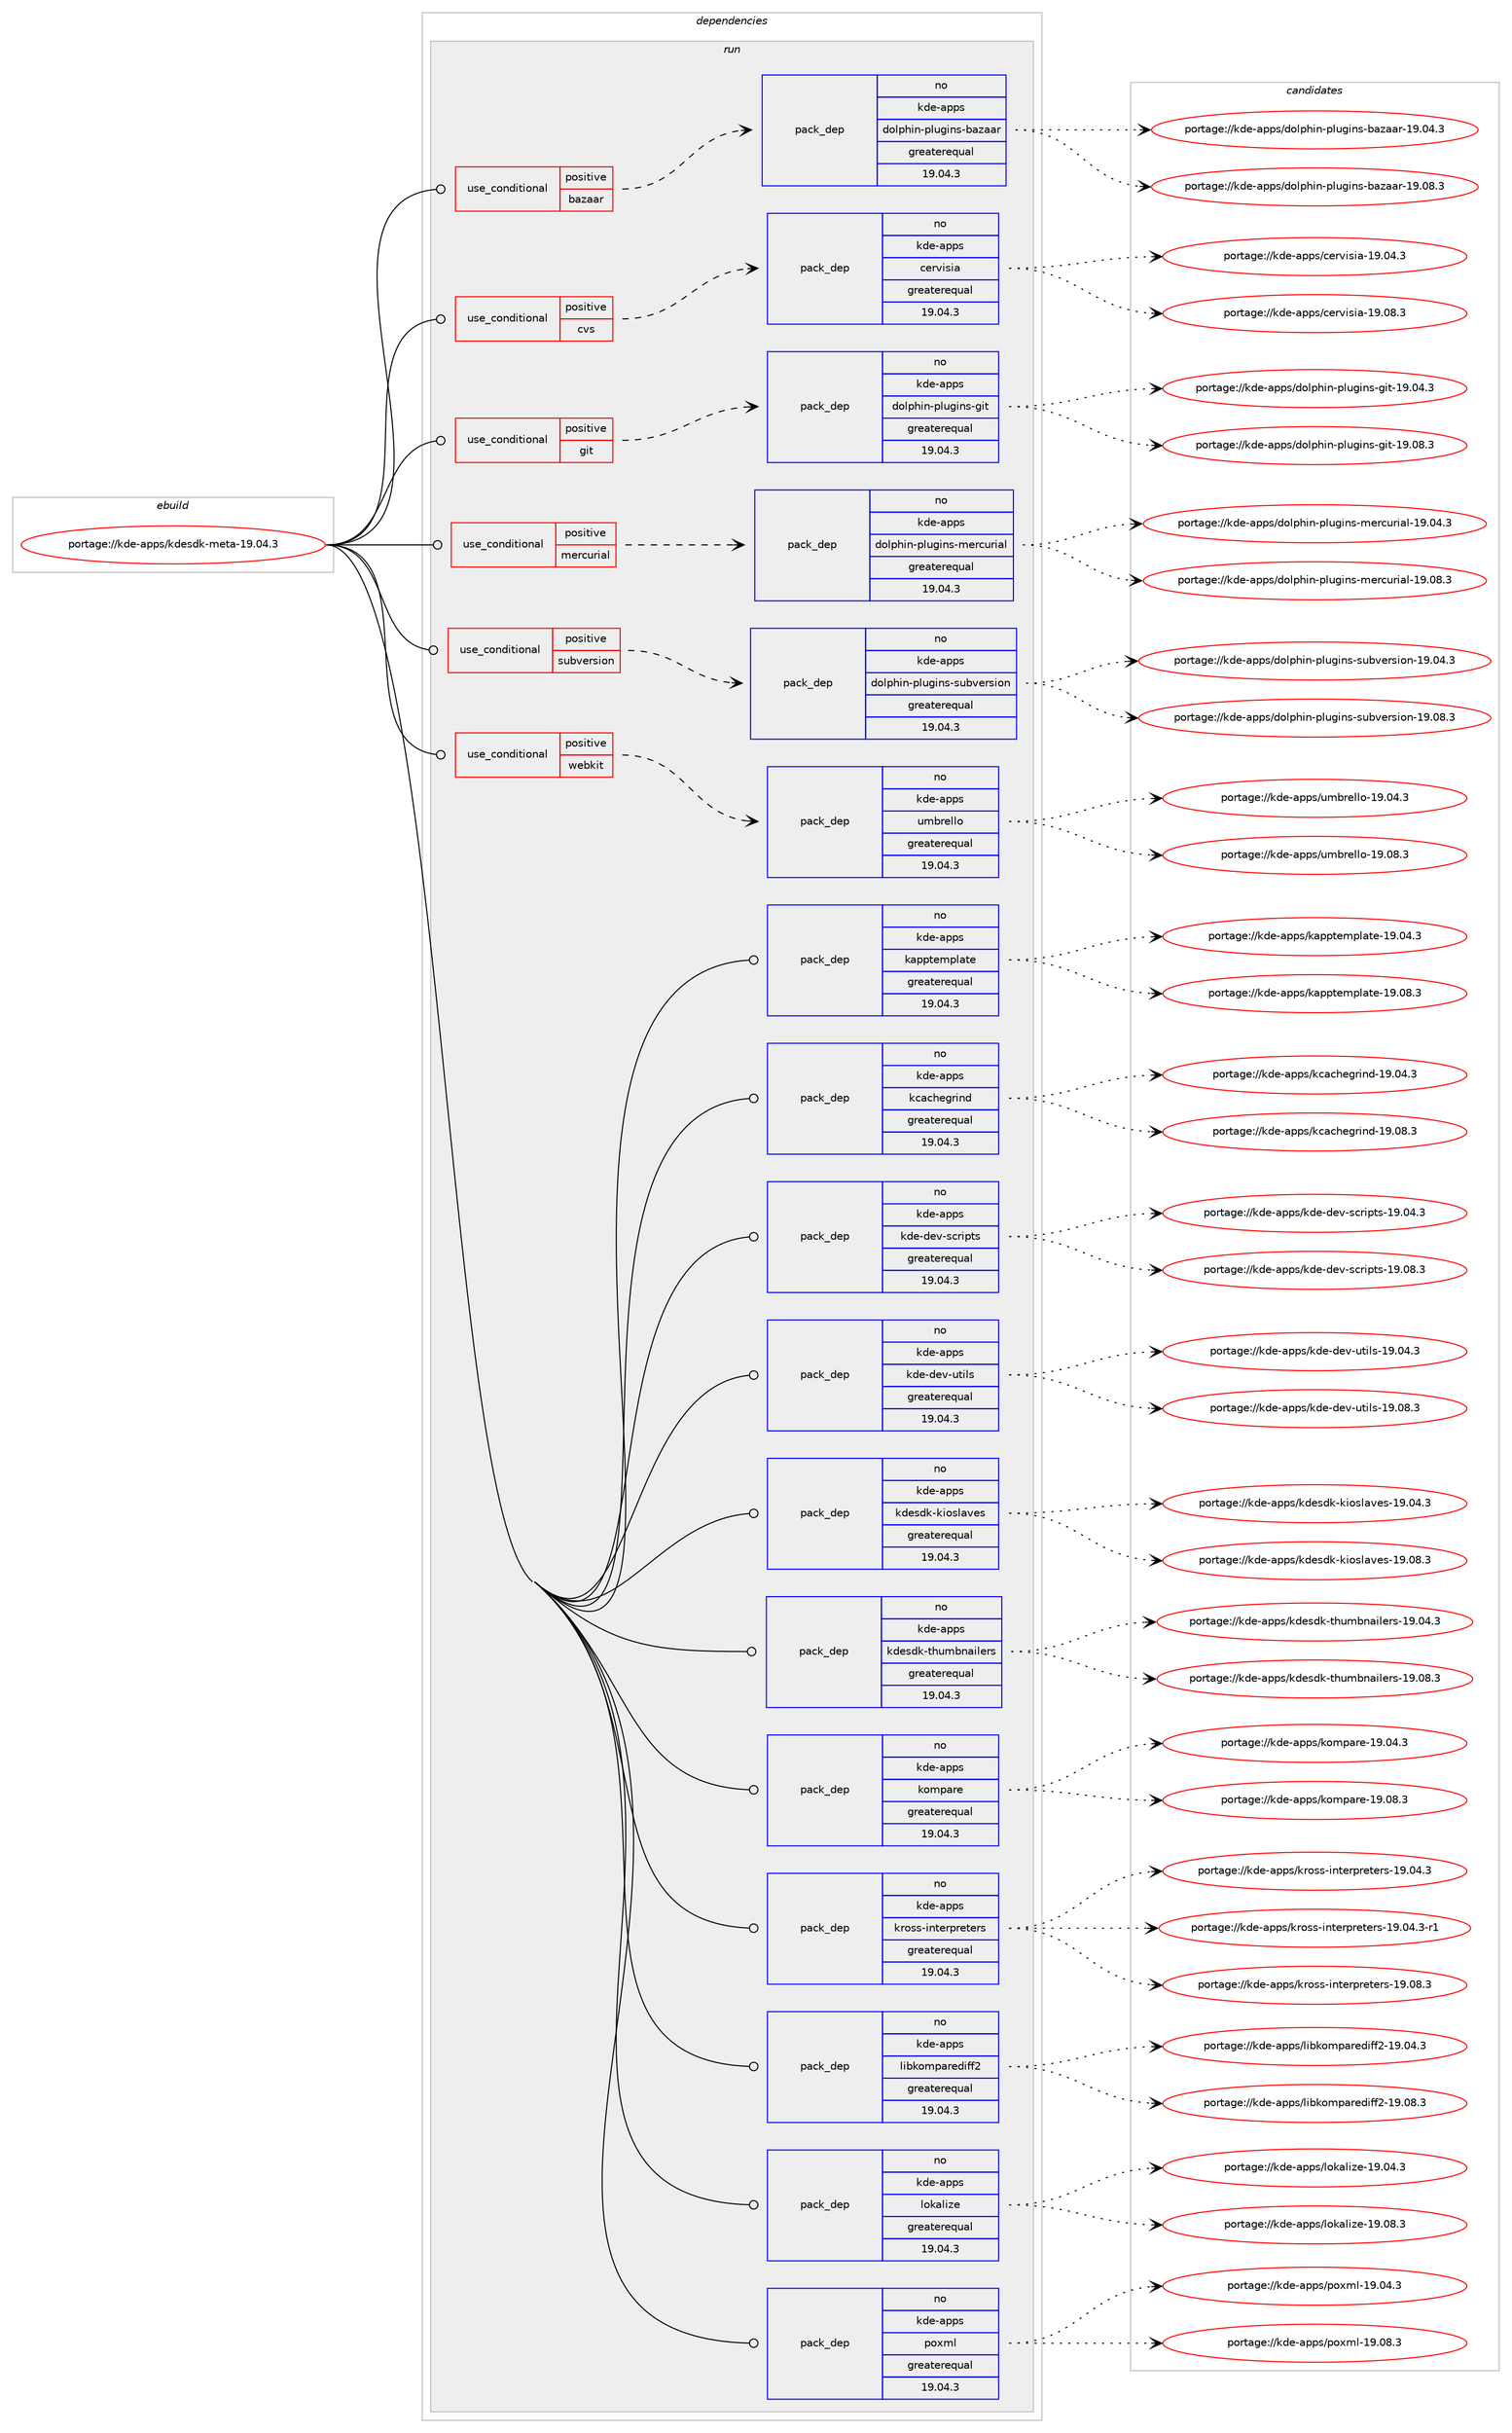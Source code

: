 digraph prolog {

# *************
# Graph options
# *************

newrank=true;
concentrate=true;
compound=true;
graph [rankdir=LR,fontname=Helvetica,fontsize=10,ranksep=1.5];#, ranksep=2.5, nodesep=0.2];
edge  [arrowhead=vee];
node  [fontname=Helvetica,fontsize=10];

# **********
# The ebuild
# **********

subgraph cluster_leftcol {
color=gray;
rank=same;
label=<<i>ebuild</i>>;
id [label="portage://kde-apps/kdesdk-meta-19.04.3", color=red, width=4, href="../kde-apps/kdesdk-meta-19.04.3.svg"];
}

# ****************
# The dependencies
# ****************

subgraph cluster_midcol {
color=gray;
label=<<i>dependencies</i>>;
subgraph cluster_compile {
fillcolor="#eeeeee";
style=filled;
label=<<i>compile</i>>;
}
subgraph cluster_compileandrun {
fillcolor="#eeeeee";
style=filled;
label=<<i>compile and run</i>>;
}
subgraph cluster_run {
fillcolor="#eeeeee";
style=filled;
label=<<i>run</i>>;
subgraph cond75126 {
dependency288913 [label=<<TABLE BORDER="0" CELLBORDER="1" CELLSPACING="0" CELLPADDING="4"><TR><TD ROWSPAN="3" CELLPADDING="10">use_conditional</TD></TR><TR><TD>positive</TD></TR><TR><TD>bazaar</TD></TR></TABLE>>, shape=none, color=red];
subgraph pack209457 {
dependency288914 [label=<<TABLE BORDER="0" CELLBORDER="1" CELLSPACING="0" CELLPADDING="4" WIDTH="220"><TR><TD ROWSPAN="6" CELLPADDING="30">pack_dep</TD></TR><TR><TD WIDTH="110">no</TD></TR><TR><TD>kde-apps</TD></TR><TR><TD>dolphin-plugins-bazaar</TD></TR><TR><TD>greaterequal</TD></TR><TR><TD>19.04.3</TD></TR></TABLE>>, shape=none, color=blue];
}
dependency288913:e -> dependency288914:w [weight=20,style="dashed",arrowhead="vee"];
}
id:e -> dependency288913:w [weight=20,style="solid",arrowhead="odot"];
subgraph cond75127 {
dependency288915 [label=<<TABLE BORDER="0" CELLBORDER="1" CELLSPACING="0" CELLPADDING="4"><TR><TD ROWSPAN="3" CELLPADDING="10">use_conditional</TD></TR><TR><TD>positive</TD></TR><TR><TD>cvs</TD></TR></TABLE>>, shape=none, color=red];
subgraph pack209458 {
dependency288916 [label=<<TABLE BORDER="0" CELLBORDER="1" CELLSPACING="0" CELLPADDING="4" WIDTH="220"><TR><TD ROWSPAN="6" CELLPADDING="30">pack_dep</TD></TR><TR><TD WIDTH="110">no</TD></TR><TR><TD>kde-apps</TD></TR><TR><TD>cervisia</TD></TR><TR><TD>greaterequal</TD></TR><TR><TD>19.04.3</TD></TR></TABLE>>, shape=none, color=blue];
}
dependency288915:e -> dependency288916:w [weight=20,style="dashed",arrowhead="vee"];
}
id:e -> dependency288915:w [weight=20,style="solid",arrowhead="odot"];
subgraph cond75128 {
dependency288917 [label=<<TABLE BORDER="0" CELLBORDER="1" CELLSPACING="0" CELLPADDING="4"><TR><TD ROWSPAN="3" CELLPADDING="10">use_conditional</TD></TR><TR><TD>positive</TD></TR><TR><TD>git</TD></TR></TABLE>>, shape=none, color=red];
subgraph pack209459 {
dependency288918 [label=<<TABLE BORDER="0" CELLBORDER="1" CELLSPACING="0" CELLPADDING="4" WIDTH="220"><TR><TD ROWSPAN="6" CELLPADDING="30">pack_dep</TD></TR><TR><TD WIDTH="110">no</TD></TR><TR><TD>kde-apps</TD></TR><TR><TD>dolphin-plugins-git</TD></TR><TR><TD>greaterequal</TD></TR><TR><TD>19.04.3</TD></TR></TABLE>>, shape=none, color=blue];
}
dependency288917:e -> dependency288918:w [weight=20,style="dashed",arrowhead="vee"];
}
id:e -> dependency288917:w [weight=20,style="solid",arrowhead="odot"];
subgraph cond75129 {
dependency288919 [label=<<TABLE BORDER="0" CELLBORDER="1" CELLSPACING="0" CELLPADDING="4"><TR><TD ROWSPAN="3" CELLPADDING="10">use_conditional</TD></TR><TR><TD>positive</TD></TR><TR><TD>mercurial</TD></TR></TABLE>>, shape=none, color=red];
subgraph pack209460 {
dependency288920 [label=<<TABLE BORDER="0" CELLBORDER="1" CELLSPACING="0" CELLPADDING="4" WIDTH="220"><TR><TD ROWSPAN="6" CELLPADDING="30">pack_dep</TD></TR><TR><TD WIDTH="110">no</TD></TR><TR><TD>kde-apps</TD></TR><TR><TD>dolphin-plugins-mercurial</TD></TR><TR><TD>greaterequal</TD></TR><TR><TD>19.04.3</TD></TR></TABLE>>, shape=none, color=blue];
}
dependency288919:e -> dependency288920:w [weight=20,style="dashed",arrowhead="vee"];
}
id:e -> dependency288919:w [weight=20,style="solid",arrowhead="odot"];
subgraph cond75130 {
dependency288921 [label=<<TABLE BORDER="0" CELLBORDER="1" CELLSPACING="0" CELLPADDING="4"><TR><TD ROWSPAN="3" CELLPADDING="10">use_conditional</TD></TR><TR><TD>positive</TD></TR><TR><TD>subversion</TD></TR></TABLE>>, shape=none, color=red];
subgraph pack209461 {
dependency288922 [label=<<TABLE BORDER="0" CELLBORDER="1" CELLSPACING="0" CELLPADDING="4" WIDTH="220"><TR><TD ROWSPAN="6" CELLPADDING="30">pack_dep</TD></TR><TR><TD WIDTH="110">no</TD></TR><TR><TD>kde-apps</TD></TR><TR><TD>dolphin-plugins-subversion</TD></TR><TR><TD>greaterequal</TD></TR><TR><TD>19.04.3</TD></TR></TABLE>>, shape=none, color=blue];
}
dependency288921:e -> dependency288922:w [weight=20,style="dashed",arrowhead="vee"];
}
id:e -> dependency288921:w [weight=20,style="solid",arrowhead="odot"];
subgraph cond75131 {
dependency288923 [label=<<TABLE BORDER="0" CELLBORDER="1" CELLSPACING="0" CELLPADDING="4"><TR><TD ROWSPAN="3" CELLPADDING="10">use_conditional</TD></TR><TR><TD>positive</TD></TR><TR><TD>webkit</TD></TR></TABLE>>, shape=none, color=red];
subgraph pack209462 {
dependency288924 [label=<<TABLE BORDER="0" CELLBORDER="1" CELLSPACING="0" CELLPADDING="4" WIDTH="220"><TR><TD ROWSPAN="6" CELLPADDING="30">pack_dep</TD></TR><TR><TD WIDTH="110">no</TD></TR><TR><TD>kde-apps</TD></TR><TR><TD>umbrello</TD></TR><TR><TD>greaterequal</TD></TR><TR><TD>19.04.3</TD></TR></TABLE>>, shape=none, color=blue];
}
dependency288923:e -> dependency288924:w [weight=20,style="dashed",arrowhead="vee"];
}
id:e -> dependency288923:w [weight=20,style="solid",arrowhead="odot"];
subgraph pack209463 {
dependency288925 [label=<<TABLE BORDER="0" CELLBORDER="1" CELLSPACING="0" CELLPADDING="4" WIDTH="220"><TR><TD ROWSPAN="6" CELLPADDING="30">pack_dep</TD></TR><TR><TD WIDTH="110">no</TD></TR><TR><TD>kde-apps</TD></TR><TR><TD>kapptemplate</TD></TR><TR><TD>greaterequal</TD></TR><TR><TD>19.04.3</TD></TR></TABLE>>, shape=none, color=blue];
}
id:e -> dependency288925:w [weight=20,style="solid",arrowhead="odot"];
subgraph pack209464 {
dependency288926 [label=<<TABLE BORDER="0" CELLBORDER="1" CELLSPACING="0" CELLPADDING="4" WIDTH="220"><TR><TD ROWSPAN="6" CELLPADDING="30">pack_dep</TD></TR><TR><TD WIDTH="110">no</TD></TR><TR><TD>kde-apps</TD></TR><TR><TD>kcachegrind</TD></TR><TR><TD>greaterequal</TD></TR><TR><TD>19.04.3</TD></TR></TABLE>>, shape=none, color=blue];
}
id:e -> dependency288926:w [weight=20,style="solid",arrowhead="odot"];
subgraph pack209465 {
dependency288927 [label=<<TABLE BORDER="0" CELLBORDER="1" CELLSPACING="0" CELLPADDING="4" WIDTH="220"><TR><TD ROWSPAN="6" CELLPADDING="30">pack_dep</TD></TR><TR><TD WIDTH="110">no</TD></TR><TR><TD>kde-apps</TD></TR><TR><TD>kde-dev-scripts</TD></TR><TR><TD>greaterequal</TD></TR><TR><TD>19.04.3</TD></TR></TABLE>>, shape=none, color=blue];
}
id:e -> dependency288927:w [weight=20,style="solid",arrowhead="odot"];
subgraph pack209466 {
dependency288928 [label=<<TABLE BORDER="0" CELLBORDER="1" CELLSPACING="0" CELLPADDING="4" WIDTH="220"><TR><TD ROWSPAN="6" CELLPADDING="30">pack_dep</TD></TR><TR><TD WIDTH="110">no</TD></TR><TR><TD>kde-apps</TD></TR><TR><TD>kde-dev-utils</TD></TR><TR><TD>greaterequal</TD></TR><TR><TD>19.04.3</TD></TR></TABLE>>, shape=none, color=blue];
}
id:e -> dependency288928:w [weight=20,style="solid",arrowhead="odot"];
subgraph pack209467 {
dependency288929 [label=<<TABLE BORDER="0" CELLBORDER="1" CELLSPACING="0" CELLPADDING="4" WIDTH="220"><TR><TD ROWSPAN="6" CELLPADDING="30">pack_dep</TD></TR><TR><TD WIDTH="110">no</TD></TR><TR><TD>kde-apps</TD></TR><TR><TD>kdesdk-kioslaves</TD></TR><TR><TD>greaterequal</TD></TR><TR><TD>19.04.3</TD></TR></TABLE>>, shape=none, color=blue];
}
id:e -> dependency288929:w [weight=20,style="solid",arrowhead="odot"];
subgraph pack209468 {
dependency288930 [label=<<TABLE BORDER="0" CELLBORDER="1" CELLSPACING="0" CELLPADDING="4" WIDTH="220"><TR><TD ROWSPAN="6" CELLPADDING="30">pack_dep</TD></TR><TR><TD WIDTH="110">no</TD></TR><TR><TD>kde-apps</TD></TR><TR><TD>kdesdk-thumbnailers</TD></TR><TR><TD>greaterequal</TD></TR><TR><TD>19.04.3</TD></TR></TABLE>>, shape=none, color=blue];
}
id:e -> dependency288930:w [weight=20,style="solid",arrowhead="odot"];
subgraph pack209469 {
dependency288931 [label=<<TABLE BORDER="0" CELLBORDER="1" CELLSPACING="0" CELLPADDING="4" WIDTH="220"><TR><TD ROWSPAN="6" CELLPADDING="30">pack_dep</TD></TR><TR><TD WIDTH="110">no</TD></TR><TR><TD>kde-apps</TD></TR><TR><TD>kompare</TD></TR><TR><TD>greaterequal</TD></TR><TR><TD>19.04.3</TD></TR></TABLE>>, shape=none, color=blue];
}
id:e -> dependency288931:w [weight=20,style="solid",arrowhead="odot"];
subgraph pack209470 {
dependency288932 [label=<<TABLE BORDER="0" CELLBORDER="1" CELLSPACING="0" CELLPADDING="4" WIDTH="220"><TR><TD ROWSPAN="6" CELLPADDING="30">pack_dep</TD></TR><TR><TD WIDTH="110">no</TD></TR><TR><TD>kde-apps</TD></TR><TR><TD>kross-interpreters</TD></TR><TR><TD>greaterequal</TD></TR><TR><TD>19.04.3</TD></TR></TABLE>>, shape=none, color=blue];
}
id:e -> dependency288932:w [weight=20,style="solid",arrowhead="odot"];
subgraph pack209471 {
dependency288933 [label=<<TABLE BORDER="0" CELLBORDER="1" CELLSPACING="0" CELLPADDING="4" WIDTH="220"><TR><TD ROWSPAN="6" CELLPADDING="30">pack_dep</TD></TR><TR><TD WIDTH="110">no</TD></TR><TR><TD>kde-apps</TD></TR><TR><TD>libkomparediff2</TD></TR><TR><TD>greaterequal</TD></TR><TR><TD>19.04.3</TD></TR></TABLE>>, shape=none, color=blue];
}
id:e -> dependency288933:w [weight=20,style="solid",arrowhead="odot"];
subgraph pack209472 {
dependency288934 [label=<<TABLE BORDER="0" CELLBORDER="1" CELLSPACING="0" CELLPADDING="4" WIDTH="220"><TR><TD ROWSPAN="6" CELLPADDING="30">pack_dep</TD></TR><TR><TD WIDTH="110">no</TD></TR><TR><TD>kde-apps</TD></TR><TR><TD>lokalize</TD></TR><TR><TD>greaterequal</TD></TR><TR><TD>19.04.3</TD></TR></TABLE>>, shape=none, color=blue];
}
id:e -> dependency288934:w [weight=20,style="solid",arrowhead="odot"];
subgraph pack209473 {
dependency288935 [label=<<TABLE BORDER="0" CELLBORDER="1" CELLSPACING="0" CELLPADDING="4" WIDTH="220"><TR><TD ROWSPAN="6" CELLPADDING="30">pack_dep</TD></TR><TR><TD WIDTH="110">no</TD></TR><TR><TD>kde-apps</TD></TR><TR><TD>poxml</TD></TR><TR><TD>greaterequal</TD></TR><TR><TD>19.04.3</TD></TR></TABLE>>, shape=none, color=blue];
}
id:e -> dependency288935:w [weight=20,style="solid",arrowhead="odot"];
}
}

# **************
# The candidates
# **************

subgraph cluster_choices {
rank=same;
color=gray;
label=<<i>candidates</i>>;

subgraph choice209457 {
color=black;
nodesep=1;
choiceportage1071001014597112112115471001111081121041051104511210811710310511011545989712297971144549574648524651 [label="portage://kde-apps/dolphin-plugins-bazaar-19.04.3", color=red, width=4,href="../kde-apps/dolphin-plugins-bazaar-19.04.3.svg"];
choiceportage1071001014597112112115471001111081121041051104511210811710310511011545989712297971144549574648564651 [label="portage://kde-apps/dolphin-plugins-bazaar-19.08.3", color=red, width=4,href="../kde-apps/dolphin-plugins-bazaar-19.08.3.svg"];
dependency288914:e -> choiceportage1071001014597112112115471001111081121041051104511210811710310511011545989712297971144549574648524651:w [style=dotted,weight="100"];
dependency288914:e -> choiceportage1071001014597112112115471001111081121041051104511210811710310511011545989712297971144549574648564651:w [style=dotted,weight="100"];
}
subgraph choice209458 {
color=black;
nodesep=1;
choiceportage10710010145971121121154799101114118105115105974549574648524651 [label="portage://kde-apps/cervisia-19.04.3", color=red, width=4,href="../kde-apps/cervisia-19.04.3.svg"];
choiceportage10710010145971121121154799101114118105115105974549574648564651 [label="portage://kde-apps/cervisia-19.08.3", color=red, width=4,href="../kde-apps/cervisia-19.08.3.svg"];
dependency288916:e -> choiceportage10710010145971121121154799101114118105115105974549574648524651:w [style=dotted,weight="100"];
dependency288916:e -> choiceportage10710010145971121121154799101114118105115105974549574648564651:w [style=dotted,weight="100"];
}
subgraph choice209459 {
color=black;
nodesep=1;
choiceportage10710010145971121121154710011110811210410511045112108117103105110115451031051164549574648524651 [label="portage://kde-apps/dolphin-plugins-git-19.04.3", color=red, width=4,href="../kde-apps/dolphin-plugins-git-19.04.3.svg"];
choiceportage10710010145971121121154710011110811210410511045112108117103105110115451031051164549574648564651 [label="portage://kde-apps/dolphin-plugins-git-19.08.3", color=red, width=4,href="../kde-apps/dolphin-plugins-git-19.08.3.svg"];
dependency288918:e -> choiceportage10710010145971121121154710011110811210410511045112108117103105110115451031051164549574648524651:w [style=dotted,weight="100"];
dependency288918:e -> choiceportage10710010145971121121154710011110811210410511045112108117103105110115451031051164549574648564651:w [style=dotted,weight="100"];
}
subgraph choice209460 {
color=black;
nodesep=1;
choiceportage107100101459711211211547100111108112104105110451121081171031051101154510910111499117114105971084549574648524651 [label="portage://kde-apps/dolphin-plugins-mercurial-19.04.3", color=red, width=4,href="../kde-apps/dolphin-plugins-mercurial-19.04.3.svg"];
choiceportage107100101459711211211547100111108112104105110451121081171031051101154510910111499117114105971084549574648564651 [label="portage://kde-apps/dolphin-plugins-mercurial-19.08.3", color=red, width=4,href="../kde-apps/dolphin-plugins-mercurial-19.08.3.svg"];
dependency288920:e -> choiceportage107100101459711211211547100111108112104105110451121081171031051101154510910111499117114105971084549574648524651:w [style=dotted,weight="100"];
dependency288920:e -> choiceportage107100101459711211211547100111108112104105110451121081171031051101154510910111499117114105971084549574648564651:w [style=dotted,weight="100"];
}
subgraph choice209461 {
color=black;
nodesep=1;
choiceportage1071001014597112112115471001111081121041051104511210811710310511011545115117981181011141151051111104549574648524651 [label="portage://kde-apps/dolphin-plugins-subversion-19.04.3", color=red, width=4,href="../kde-apps/dolphin-plugins-subversion-19.04.3.svg"];
choiceportage1071001014597112112115471001111081121041051104511210811710310511011545115117981181011141151051111104549574648564651 [label="portage://kde-apps/dolphin-plugins-subversion-19.08.3", color=red, width=4,href="../kde-apps/dolphin-plugins-subversion-19.08.3.svg"];
dependency288922:e -> choiceportage1071001014597112112115471001111081121041051104511210811710310511011545115117981181011141151051111104549574648524651:w [style=dotted,weight="100"];
dependency288922:e -> choiceportage1071001014597112112115471001111081121041051104511210811710310511011545115117981181011141151051111104549574648564651:w [style=dotted,weight="100"];
}
subgraph choice209462 {
color=black;
nodesep=1;
choiceportage107100101459711211211547117109981141011081081114549574648524651 [label="portage://kde-apps/umbrello-19.04.3", color=red, width=4,href="../kde-apps/umbrello-19.04.3.svg"];
choiceportage107100101459711211211547117109981141011081081114549574648564651 [label="portage://kde-apps/umbrello-19.08.3", color=red, width=4,href="../kde-apps/umbrello-19.08.3.svg"];
dependency288924:e -> choiceportage107100101459711211211547117109981141011081081114549574648524651:w [style=dotted,weight="100"];
dependency288924:e -> choiceportage107100101459711211211547117109981141011081081114549574648564651:w [style=dotted,weight="100"];
}
subgraph choice209463 {
color=black;
nodesep=1;
choiceportage10710010145971121121154710797112112116101109112108971161014549574648524651 [label="portage://kde-apps/kapptemplate-19.04.3", color=red, width=4,href="../kde-apps/kapptemplate-19.04.3.svg"];
choiceportage10710010145971121121154710797112112116101109112108971161014549574648564651 [label="portage://kde-apps/kapptemplate-19.08.3", color=red, width=4,href="../kde-apps/kapptemplate-19.08.3.svg"];
dependency288925:e -> choiceportage10710010145971121121154710797112112116101109112108971161014549574648524651:w [style=dotted,weight="100"];
dependency288925:e -> choiceportage10710010145971121121154710797112112116101109112108971161014549574648564651:w [style=dotted,weight="100"];
}
subgraph choice209464 {
color=black;
nodesep=1;
choiceportage1071001014597112112115471079997991041011031141051101004549574648524651 [label="portage://kde-apps/kcachegrind-19.04.3", color=red, width=4,href="../kde-apps/kcachegrind-19.04.3.svg"];
choiceportage1071001014597112112115471079997991041011031141051101004549574648564651 [label="portage://kde-apps/kcachegrind-19.08.3", color=red, width=4,href="../kde-apps/kcachegrind-19.08.3.svg"];
dependency288926:e -> choiceportage1071001014597112112115471079997991041011031141051101004549574648524651:w [style=dotted,weight="100"];
dependency288926:e -> choiceportage1071001014597112112115471079997991041011031141051101004549574648564651:w [style=dotted,weight="100"];
}
subgraph choice209465 {
color=black;
nodesep=1;
choiceportage1071001014597112112115471071001014510010111845115991141051121161154549574648524651 [label="portage://kde-apps/kde-dev-scripts-19.04.3", color=red, width=4,href="../kde-apps/kde-dev-scripts-19.04.3.svg"];
choiceportage1071001014597112112115471071001014510010111845115991141051121161154549574648564651 [label="portage://kde-apps/kde-dev-scripts-19.08.3", color=red, width=4,href="../kde-apps/kde-dev-scripts-19.08.3.svg"];
dependency288927:e -> choiceportage1071001014597112112115471071001014510010111845115991141051121161154549574648524651:w [style=dotted,weight="100"];
dependency288927:e -> choiceportage1071001014597112112115471071001014510010111845115991141051121161154549574648564651:w [style=dotted,weight="100"];
}
subgraph choice209466 {
color=black;
nodesep=1;
choiceportage10710010145971121121154710710010145100101118451171161051081154549574648524651 [label="portage://kde-apps/kde-dev-utils-19.04.3", color=red, width=4,href="../kde-apps/kde-dev-utils-19.04.3.svg"];
choiceportage10710010145971121121154710710010145100101118451171161051081154549574648564651 [label="portage://kde-apps/kde-dev-utils-19.08.3", color=red, width=4,href="../kde-apps/kde-dev-utils-19.08.3.svg"];
dependency288928:e -> choiceportage10710010145971121121154710710010145100101118451171161051081154549574648524651:w [style=dotted,weight="100"];
dependency288928:e -> choiceportage10710010145971121121154710710010145100101118451171161051081154549574648564651:w [style=dotted,weight="100"];
}
subgraph choice209467 {
color=black;
nodesep=1;
choiceportage10710010145971121121154710710010111510010745107105111115108971181011154549574648524651 [label="portage://kde-apps/kdesdk-kioslaves-19.04.3", color=red, width=4,href="../kde-apps/kdesdk-kioslaves-19.04.3.svg"];
choiceportage10710010145971121121154710710010111510010745107105111115108971181011154549574648564651 [label="portage://kde-apps/kdesdk-kioslaves-19.08.3", color=red, width=4,href="../kde-apps/kdesdk-kioslaves-19.08.3.svg"];
dependency288929:e -> choiceportage10710010145971121121154710710010111510010745107105111115108971181011154549574648524651:w [style=dotted,weight="100"];
dependency288929:e -> choiceportage10710010145971121121154710710010111510010745107105111115108971181011154549574648564651:w [style=dotted,weight="100"];
}
subgraph choice209468 {
color=black;
nodesep=1;
choiceportage1071001014597112112115471071001011151001074511610411710998110971051081011141154549574648524651 [label="portage://kde-apps/kdesdk-thumbnailers-19.04.3", color=red, width=4,href="../kde-apps/kdesdk-thumbnailers-19.04.3.svg"];
choiceportage1071001014597112112115471071001011151001074511610411710998110971051081011141154549574648564651 [label="portage://kde-apps/kdesdk-thumbnailers-19.08.3", color=red, width=4,href="../kde-apps/kdesdk-thumbnailers-19.08.3.svg"];
dependency288930:e -> choiceportage1071001014597112112115471071001011151001074511610411710998110971051081011141154549574648524651:w [style=dotted,weight="100"];
dependency288930:e -> choiceportage1071001014597112112115471071001011151001074511610411710998110971051081011141154549574648564651:w [style=dotted,weight="100"];
}
subgraph choice209469 {
color=black;
nodesep=1;
choiceportage107100101459711211211547107111109112971141014549574648524651 [label="portage://kde-apps/kompare-19.04.3", color=red, width=4,href="../kde-apps/kompare-19.04.3.svg"];
choiceportage107100101459711211211547107111109112971141014549574648564651 [label="portage://kde-apps/kompare-19.08.3", color=red, width=4,href="../kde-apps/kompare-19.08.3.svg"];
dependency288931:e -> choiceportage107100101459711211211547107111109112971141014549574648524651:w [style=dotted,weight="100"];
dependency288931:e -> choiceportage107100101459711211211547107111109112971141014549574648564651:w [style=dotted,weight="100"];
}
subgraph choice209470 {
color=black;
nodesep=1;
choiceportage107100101459711211211547107114111115115451051101161011141121141011161011141154549574648524651 [label="portage://kde-apps/kross-interpreters-19.04.3", color=red, width=4,href="../kde-apps/kross-interpreters-19.04.3.svg"];
choiceportage1071001014597112112115471071141111151154510511011610111411211410111610111411545495746485246514511449 [label="portage://kde-apps/kross-interpreters-19.04.3-r1", color=red, width=4,href="../kde-apps/kross-interpreters-19.04.3-r1.svg"];
choiceportage107100101459711211211547107114111115115451051101161011141121141011161011141154549574648564651 [label="portage://kde-apps/kross-interpreters-19.08.3", color=red, width=4,href="../kde-apps/kross-interpreters-19.08.3.svg"];
dependency288932:e -> choiceportage107100101459711211211547107114111115115451051101161011141121141011161011141154549574648524651:w [style=dotted,weight="100"];
dependency288932:e -> choiceportage1071001014597112112115471071141111151154510511011610111411211410111610111411545495746485246514511449:w [style=dotted,weight="100"];
dependency288932:e -> choiceportage107100101459711211211547107114111115115451051101161011141121141011161011141154549574648564651:w [style=dotted,weight="100"];
}
subgraph choice209471 {
color=black;
nodesep=1;
choiceportage1071001014597112112115471081059810711110911297114101100105102102504549574648524651 [label="portage://kde-apps/libkomparediff2-19.04.3", color=red, width=4,href="../kde-apps/libkomparediff2-19.04.3.svg"];
choiceportage1071001014597112112115471081059810711110911297114101100105102102504549574648564651 [label="portage://kde-apps/libkomparediff2-19.08.3", color=red, width=4,href="../kde-apps/libkomparediff2-19.08.3.svg"];
dependency288933:e -> choiceportage1071001014597112112115471081059810711110911297114101100105102102504549574648524651:w [style=dotted,weight="100"];
dependency288933:e -> choiceportage1071001014597112112115471081059810711110911297114101100105102102504549574648564651:w [style=dotted,weight="100"];
}
subgraph choice209472 {
color=black;
nodesep=1;
choiceportage107100101459711211211547108111107971081051221014549574648524651 [label="portage://kde-apps/lokalize-19.04.3", color=red, width=4,href="../kde-apps/lokalize-19.04.3.svg"];
choiceportage107100101459711211211547108111107971081051221014549574648564651 [label="portage://kde-apps/lokalize-19.08.3", color=red, width=4,href="../kde-apps/lokalize-19.08.3.svg"];
dependency288934:e -> choiceportage107100101459711211211547108111107971081051221014549574648524651:w [style=dotted,weight="100"];
dependency288934:e -> choiceportage107100101459711211211547108111107971081051221014549574648564651:w [style=dotted,weight="100"];
}
subgraph choice209473 {
color=black;
nodesep=1;
choiceportage1071001014597112112115471121111201091084549574648524651 [label="portage://kde-apps/poxml-19.04.3", color=red, width=4,href="../kde-apps/poxml-19.04.3.svg"];
choiceportage1071001014597112112115471121111201091084549574648564651 [label="portage://kde-apps/poxml-19.08.3", color=red, width=4,href="../kde-apps/poxml-19.08.3.svg"];
dependency288935:e -> choiceportage1071001014597112112115471121111201091084549574648524651:w [style=dotted,weight="100"];
dependency288935:e -> choiceportage1071001014597112112115471121111201091084549574648564651:w [style=dotted,weight="100"];
}
}

}
